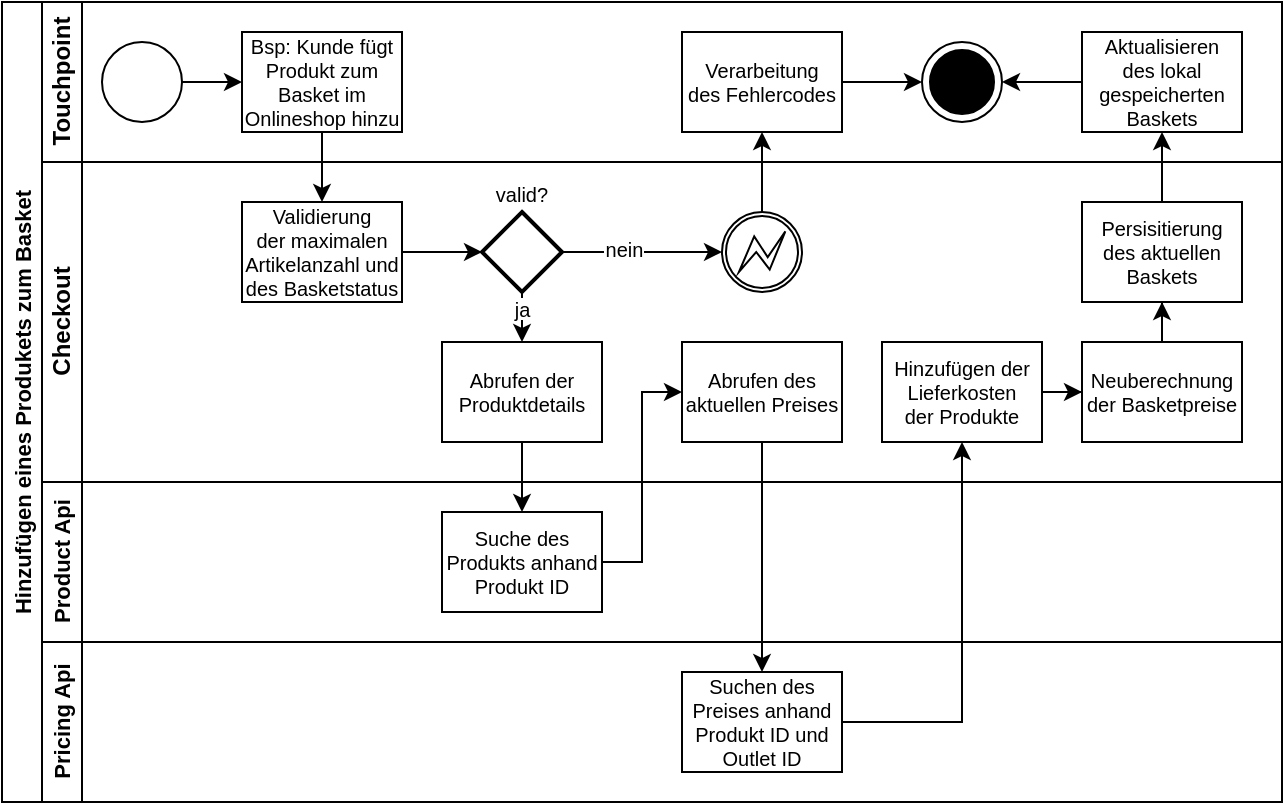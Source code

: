 <mxfile version="16.5.1" type="device"><diagram id="2wMZsplqy6N8PgBtkX_B" name="Seite-1"><mxGraphModel dx="1102" dy="-629" grid="1" gridSize="10" guides="1" tooltips="1" connect="1" arrows="1" fold="1" page="1" pageScale="1" pageWidth="1169" pageHeight="827" math="0" shadow="0"><root><mxCell id="0"/><mxCell id="1" parent="0"/><mxCell id="2uFBdvoXPQzoiTEgPVtV-1" value="Hinzufügen eines Produkets zum Basket" style="swimlane;childLayout=stackLayout;resizeParent=1;resizeParentMax=0;horizontal=0;startSize=20;horizontalStack=0;fontColor=#000000;strokeColor=#000000;fontSize=11;fillColor=none;" parent="1" vertex="1"><mxGeometry x="40" y="2220" width="640" height="400" as="geometry"/></mxCell><mxCell id="2uFBdvoXPQzoiTEgPVtV-2" value="Touchpoint" style="swimlane;html=1;startSize=20;horizontal=0;fontColor=#000000;strokeColor=#000000;fillColor=none;" parent="2uFBdvoXPQzoiTEgPVtV-1" vertex="1"><mxGeometry x="20" width="620" height="80" as="geometry"/></mxCell><mxCell id="2uFBdvoXPQzoiTEgPVtV-3" value="" style="edgeStyle=orthogonalEdgeStyle;rounded=0;orthogonalLoop=1;jettySize=auto;html=1;fontColor=#000000;strokeColor=#000000;" parent="2uFBdvoXPQzoiTEgPVtV-2" source="2uFBdvoXPQzoiTEgPVtV-4" target="2uFBdvoXPQzoiTEgPVtV-5" edge="1"><mxGeometry relative="1" as="geometry"/></mxCell><mxCell id="2uFBdvoXPQzoiTEgPVtV-4" value="" style="ellipse;whiteSpace=wrap;html=1;fontColor=#000000;strokeColor=#000000;fillColor=#FFFFFF;" parent="2uFBdvoXPQzoiTEgPVtV-2" vertex="1"><mxGeometry x="30" y="20" width="40" height="40" as="geometry"/></mxCell><mxCell id="2uFBdvoXPQzoiTEgPVtV-5" value="Bsp: Kunde fügt &#10;Produkt zum &#10;Basket im&#10;Onlineshop hinzu" style="rounded=0;fontFamily=Helvetica;fontSize=10;fontColor=#000000;align=center;strokeColor=#000000;fillColor=#FFFFFF;" parent="2uFBdvoXPQzoiTEgPVtV-2" vertex="1"><mxGeometry x="100" y="15" width="80" height="50" as="geometry"/></mxCell><mxCell id="2uFBdvoXPQzoiTEgPVtV-6" style="edgeStyle=orthogonalEdgeStyle;rounded=0;orthogonalLoop=1;jettySize=auto;html=1;fontSize=10;fontColor=#000000;strokeColor=#000000;" parent="2uFBdvoXPQzoiTEgPVtV-2" source="2uFBdvoXPQzoiTEgPVtV-7" target="2uFBdvoXPQzoiTEgPVtV-8" edge="1"><mxGeometry relative="1" as="geometry"/></mxCell><mxCell id="2uFBdvoXPQzoiTEgPVtV-7" value="Verarbeitung&#10;des Fehlercodes" style="rounded=0;fontFamily=Helvetica;fontSize=10;fontColor=#000000;align=center;strokeColor=#000000;fillColor=#FFFFFF;" parent="2uFBdvoXPQzoiTEgPVtV-2" vertex="1"><mxGeometry x="320" y="15" width="80" height="50" as="geometry"/></mxCell><mxCell id="2uFBdvoXPQzoiTEgPVtV-8" value="" style="ellipse;html=1;shape=endState;fillColor=#000000;strokeColor=#000000;fontSize=10;fontColor=#000000;" parent="2uFBdvoXPQzoiTEgPVtV-2" vertex="1"><mxGeometry x="440" y="20" width="40" height="40" as="geometry"/></mxCell><mxCell id="2uFBdvoXPQzoiTEgPVtV-9" style="edgeStyle=orthogonalEdgeStyle;rounded=0;orthogonalLoop=1;jettySize=auto;html=1;entryX=1;entryY=0.5;entryDx=0;entryDy=0;fontSize=11;fontColor=#000000;strokeColor=#000000;" parent="2uFBdvoXPQzoiTEgPVtV-2" source="2uFBdvoXPQzoiTEgPVtV-10" target="2uFBdvoXPQzoiTEgPVtV-8" edge="1"><mxGeometry relative="1" as="geometry"/></mxCell><mxCell id="2uFBdvoXPQzoiTEgPVtV-10" value="Aktualisieren&#10;des lokal&#10;gespeicherten&#10;Baskets" style="rounded=0;fontFamily=Helvetica;fontSize=10;fontColor=#000000;align=center;strokeColor=#000000;fillColor=#FFFFFF;" parent="2uFBdvoXPQzoiTEgPVtV-2" vertex="1"><mxGeometry x="520" y="15" width="80" height="50" as="geometry"/></mxCell><mxCell id="2uFBdvoXPQzoiTEgPVtV-11" style="edgeStyle=orthogonalEdgeStyle;rounded=0;orthogonalLoop=1;jettySize=auto;html=1;fontSize=10;fontColor=#000000;strokeColor=#000000;" parent="2uFBdvoXPQzoiTEgPVtV-1" source="2uFBdvoXPQzoiTEgPVtV-5" target="2uFBdvoXPQzoiTEgPVtV-16" edge="1"><mxGeometry relative="1" as="geometry"><mxPoint x="160" y="170" as="targetPoint"/></mxGeometry></mxCell><mxCell id="2uFBdvoXPQzoiTEgPVtV-12" value="Checkout" style="swimlane;html=1;startSize=20;horizontal=0;fontColor=#000000;strokeColor=#000000;fillColor=none;" parent="2uFBdvoXPQzoiTEgPVtV-1" vertex="1"><mxGeometry x="20" y="80" width="620" height="160" as="geometry"/></mxCell><mxCell id="2uFBdvoXPQzoiTEgPVtV-15" style="edgeStyle=orthogonalEdgeStyle;rounded=0;orthogonalLoop=1;jettySize=auto;html=1;exitX=1;exitY=0.5;exitDx=0;exitDy=0;fontSize=11;fontColor=#000000;strokeColor=#000000;" parent="2uFBdvoXPQzoiTEgPVtV-12" source="2uFBdvoXPQzoiTEgPVtV-16" target="2uFBdvoXPQzoiTEgPVtV-21" edge="1"><mxGeometry relative="1" as="geometry"/></mxCell><mxCell id="2uFBdvoXPQzoiTEgPVtV-16" value="Validierung&#10;der maximalen&#10;Artikelanzahl und&#10;des Basketstatus" style="rounded=0;fontFamily=Helvetica;fontSize=10;fontColor=#000000;align=center;strokeColor=#000000;fillColor=#FFFFFF;" parent="2uFBdvoXPQzoiTEgPVtV-12" vertex="1"><mxGeometry x="100" y="20" width="80" height="50" as="geometry"/></mxCell><mxCell id="2uFBdvoXPQzoiTEgPVtV-17" style="edgeStyle=orthogonalEdgeStyle;rounded=0;orthogonalLoop=1;jettySize=auto;html=1;fontSize=11;fontColor=#000000;strokeColor=#000000;" parent="2uFBdvoXPQzoiTEgPVtV-12" source="2uFBdvoXPQzoiTEgPVtV-21" target="2uFBdvoXPQzoiTEgPVtV-23" edge="1"><mxGeometry relative="1" as="geometry"/></mxCell><mxCell id="2uFBdvoXPQzoiTEgPVtV-18" value="nein" style="edgeLabel;align=center;verticalAlign=middle;resizable=0;points=[];fontSize=10;fontColor=#000000;labelBackgroundColor=#FFFFFF;" parent="2uFBdvoXPQzoiTEgPVtV-17" vertex="1" connectable="0"><mxGeometry x="-0.221" y="1" relative="1" as="geometry"><mxPoint y="-1" as="offset"/></mxGeometry></mxCell><mxCell id="2uFBdvoXPQzoiTEgPVtV-21" value="" style="strokeWidth=2;html=1;shape=mxgraph.flowchart.decision;whiteSpace=wrap;fontSize=10;fontColor=#000000;fillColor=#FFFFFF;strokeColor=#000000;" parent="2uFBdvoXPQzoiTEgPVtV-12" vertex="1"><mxGeometry x="220" y="25" width="40" height="40" as="geometry"/></mxCell><mxCell id="2uFBdvoXPQzoiTEgPVtV-23" value="" style="points=[[0.145,0.145,0],[0.5,0,0],[0.855,0.145,0],[1,0.5,0],[0.855,0.855,0],[0.5,1,0],[0.145,0.855,0],[0,0.5,0]];shape=mxgraph.bpmn.event;html=1;verticalLabelPosition=bottom;labelBackgroundColor=#ffffff;verticalAlign=top;align=center;perimeter=ellipsePerimeter;outlineConnect=0;aspect=fixed;outline=boundInt;symbol=error;fontSize=10;fontColor=#000000;strokeColor=#000000;fillColor=#FFFFFF;" parent="2uFBdvoXPQzoiTEgPVtV-12" vertex="1"><mxGeometry x="340" y="25" width="40" height="40" as="geometry"/></mxCell><mxCell id="2uFBdvoXPQzoiTEgPVtV-25" value="Neuberechnung&#10;der Basketpreise" style="rounded=0;fontFamily=Helvetica;fontSize=10;fontColor=#000000;align=center;strokeColor=#000000;fillColor=#FFFFFF;" parent="2uFBdvoXPQzoiTEgPVtV-12" vertex="1"><mxGeometry x="520" y="90" width="80" height="50" as="geometry"/></mxCell><mxCell id="2uFBdvoXPQzoiTEgPVtV-26" style="edgeStyle=orthogonalEdgeStyle;rounded=0;orthogonalLoop=1;jettySize=auto;html=1;entryX=0.5;entryY=1;entryDx=0;entryDy=0;fontSize=11;fontColor=#000000;strokeColor=#000000;" parent="2uFBdvoXPQzoiTEgPVtV-12" source="2uFBdvoXPQzoiTEgPVtV-25" target="2uFBdvoXPQzoiTEgPVtV-28" edge="1"><mxGeometry relative="1" as="geometry"><mxPoint x="560.029" y="90" as="sourcePoint"/></mxGeometry></mxCell><mxCell id="2uFBdvoXPQzoiTEgPVtV-28" value="Persisitierung&#10;des aktuellen&#10;Baskets" style="rounded=0;fontFamily=Helvetica;fontSize=10;fontColor=#000000;align=center;strokeColor=#000000;fillColor=#FFFFFF;" parent="2uFBdvoXPQzoiTEgPVtV-12" vertex="1"><mxGeometry x="520" y="20" width="80" height="50" as="geometry"/></mxCell><mxCell id="2uFBdvoXPQzoiTEgPVtV-22" value="valid?" style="text;strokeColor=none;fillColor=none;align=center;verticalAlign=middle;fontSize=10;fontColor=#000000;labelBackgroundColor=none;" parent="2uFBdvoXPQzoiTEgPVtV-12" vertex="1"><mxGeometry x="212.5" y="6" width="55" height="20" as="geometry"/></mxCell><mxCell id="uf-Bu63W4qh3Wx18IaGy-1" value="Abrufen des&#10;aktuellen Preises" style="rounded=0;fontFamily=Helvetica;fontSize=10;fontColor=#000000;align=center;strokeColor=#000000;fillColor=#FFFFFF;" parent="2uFBdvoXPQzoiTEgPVtV-12" vertex="1"><mxGeometry x="320" y="90" width="80" height="50" as="geometry"/></mxCell><mxCell id="uf-Bu63W4qh3Wx18IaGy-10" style="edgeStyle=orthogonalEdgeStyle;rounded=0;orthogonalLoop=1;jettySize=auto;html=1;" parent="2uFBdvoXPQzoiTEgPVtV-12" source="uf-Bu63W4qh3Wx18IaGy-9" target="2uFBdvoXPQzoiTEgPVtV-25" edge="1"><mxGeometry relative="1" as="geometry"/></mxCell><mxCell id="uf-Bu63W4qh3Wx18IaGy-9" value="Hinzufügen der&#10;Lieferkosten&#10;der Produkte" style="rounded=0;fontFamily=Helvetica;fontSize=10;fontColor=#000000;align=center;strokeColor=#000000;fillColor=#FFFFFF;" parent="2uFBdvoXPQzoiTEgPVtV-12" vertex="1"><mxGeometry x="420" y="90" width="80" height="50" as="geometry"/></mxCell><mxCell id="2uFBdvoXPQzoiTEgPVtV-29" value="Product Api" style="swimlane;html=1;startSize=20;horizontal=0;fontColor=#000000;strokeColor=#000000;fontSize=11;fillColor=none;" parent="2uFBdvoXPQzoiTEgPVtV-1" vertex="1"><mxGeometry x="20" y="240" width="620" height="80" as="geometry"/></mxCell><mxCell id="2uFBdvoXPQzoiTEgPVtV-31" style="edgeStyle=orthogonalEdgeStyle;rounded=0;orthogonalLoop=1;jettySize=auto;html=1;fontSize=11;fontColor=#000000;strokeColor=#000000;" parent="2uFBdvoXPQzoiTEgPVtV-1" edge="1"><mxGeometry relative="1" as="geometry"><mxPoint x="160" y="220" as="sourcePoint"/></mxGeometry></mxCell><mxCell id="2uFBdvoXPQzoiTEgPVtV-34" value="Pricing Api" style="swimlane;html=1;startSize=20;horizontal=0;fontColor=#000000;strokeColor=#000000;fontSize=11;fillColor=none;" parent="2uFBdvoXPQzoiTEgPVtV-1" vertex="1"><mxGeometry x="20" y="320" width="620" height="80" as="geometry"/></mxCell><mxCell id="uf-Bu63W4qh3Wx18IaGy-5" style="edgeStyle=orthogonalEdgeStyle;rounded=0;orthogonalLoop=1;jettySize=auto;html=1;" parent="2uFBdvoXPQzoiTEgPVtV-34" source="uf-Bu63W4qh3Wx18IaGy-2" target="uf-Bu63W4qh3Wx18IaGy-3" edge="1"><mxGeometry relative="1" as="geometry"/></mxCell><mxCell id="uf-Bu63W4qh3Wx18IaGy-2" value="Abrufen der&#10;Produktdetails" style="rounded=0;fontFamily=Helvetica;fontSize=10;fontColor=#000000;align=center;strokeColor=#000000;fillColor=#FFFFFF;" parent="2uFBdvoXPQzoiTEgPVtV-34" vertex="1"><mxGeometry x="200" y="-150" width="80" height="50" as="geometry"/></mxCell><mxCell id="uf-Bu63W4qh3Wx18IaGy-3" value="Suche des &#10;Produkts anhand&#10;Produkt ID" style="rounded=0;fontFamily=Helvetica;fontSize=10;fontColor=#000000;align=center;strokeColor=#000000;fillColor=#FFFFFF;" parent="2uFBdvoXPQzoiTEgPVtV-34" vertex="1"><mxGeometry x="200" y="-65" width="80" height="50" as="geometry"/></mxCell><mxCell id="uf-Bu63W4qh3Wx18IaGy-4" value="Suchen des&#10;Preises anhand&#10;Produkt ID und&#10;Outlet ID" style="rounded=0;fontFamily=Helvetica;fontSize=10;fontColor=#000000;align=center;strokeColor=#000000;fillColor=#FFFFFF;" parent="2uFBdvoXPQzoiTEgPVtV-34" vertex="1"><mxGeometry x="320" y="15" width="80" height="50" as="geometry"/></mxCell><mxCell id="2uFBdvoXPQzoiTEgPVtV-36" style="edgeStyle=orthogonalEdgeStyle;rounded=0;orthogonalLoop=1;jettySize=auto;html=1;fontSize=11;fontColor=#000000;strokeColor=#000000;exitX=0.5;exitY=0;exitDx=0;exitDy=0;exitPerimeter=0;" parent="2uFBdvoXPQzoiTEgPVtV-1" source="2uFBdvoXPQzoiTEgPVtV-23" target="2uFBdvoXPQzoiTEgPVtV-7" edge="1"><mxGeometry relative="1" as="geometry"/></mxCell><mxCell id="2uFBdvoXPQzoiTEgPVtV-37" style="edgeStyle=orthogonalEdgeStyle;rounded=0;orthogonalLoop=1;jettySize=auto;html=1;entryX=0.5;entryY=1;entryDx=0;entryDy=0;fontSize=11;fontColor=#000000;strokeColor=#000000;" parent="2uFBdvoXPQzoiTEgPVtV-1" source="2uFBdvoXPQzoiTEgPVtV-28" target="2uFBdvoXPQzoiTEgPVtV-10" edge="1"><mxGeometry relative="1" as="geometry"/></mxCell><mxCell id="2uFBdvoXPQzoiTEgPVtV-38" style="edgeStyle=orthogonalEdgeStyle;rounded=0;orthogonalLoop=1;jettySize=auto;html=1;exitX=1;exitY=0.5;exitDx=0;exitDy=0;entryX=0.5;entryY=1;entryDx=0;entryDy=0;fontSize=11;fontColor=#000000;strokeColor=#000000;" parent="2uFBdvoXPQzoiTEgPVtV-1" edge="1"><mxGeometry relative="1" as="geometry"><mxPoint x="260" y="220" as="targetPoint"/></mxGeometry></mxCell><mxCell id="2uFBdvoXPQzoiTEgPVtV-19" style="edgeStyle=orthogonalEdgeStyle;rounded=0;orthogonalLoop=1;jettySize=auto;html=1;exitX=0.5;exitY=1;exitDx=0;exitDy=0;exitPerimeter=0;fontSize=11;fontColor=#000000;strokeColor=#000000;" parent="2uFBdvoXPQzoiTEgPVtV-1" source="2uFBdvoXPQzoiTEgPVtV-21" target="uf-Bu63W4qh3Wx18IaGy-2" edge="1"><mxGeometry relative="1" as="geometry"><mxPoint x="260" y="190" as="targetPoint"/></mxGeometry></mxCell><mxCell id="2uFBdvoXPQzoiTEgPVtV-20" value="ja" style="edgeLabel;align=center;verticalAlign=middle;resizable=0;points=[];fontSize=10;fontColor=#000000;labelBackgroundColor=#FFFFFF;" parent="2uFBdvoXPQzoiTEgPVtV-19" vertex="1" connectable="0"><mxGeometry x="-0.644" y="1" relative="1" as="geometry"><mxPoint x="-1" y="-2" as="offset"/></mxGeometry></mxCell><mxCell id="uf-Bu63W4qh3Wx18IaGy-8" style="edgeStyle=orthogonalEdgeStyle;rounded=0;orthogonalLoop=1;jettySize=auto;html=1;exitX=1;exitY=0.5;exitDx=0;exitDy=0;" parent="2uFBdvoXPQzoiTEgPVtV-1" source="uf-Bu63W4qh3Wx18IaGy-4" target="uf-Bu63W4qh3Wx18IaGy-9" edge="1"><mxGeometry relative="1" as="geometry"/></mxCell><mxCell id="uf-Bu63W4qh3Wx18IaGy-6" style="edgeStyle=orthogonalEdgeStyle;rounded=0;orthogonalLoop=1;jettySize=auto;html=1;entryX=0;entryY=0.5;entryDx=0;entryDy=0;" parent="2uFBdvoXPQzoiTEgPVtV-1" source="uf-Bu63W4qh3Wx18IaGy-3" target="uf-Bu63W4qh3Wx18IaGy-1" edge="1"><mxGeometry relative="1" as="geometry"/></mxCell><mxCell id="uf-Bu63W4qh3Wx18IaGy-7" style="edgeStyle=orthogonalEdgeStyle;rounded=0;orthogonalLoop=1;jettySize=auto;html=1;exitX=0.5;exitY=1;exitDx=0;exitDy=0;" parent="2uFBdvoXPQzoiTEgPVtV-1" source="uf-Bu63W4qh3Wx18IaGy-1" target="uf-Bu63W4qh3Wx18IaGy-4" edge="1"><mxGeometry relative="1" as="geometry"/></mxCell></root></mxGraphModel></diagram></mxfile>